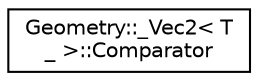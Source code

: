 digraph "Graphical Class Hierarchy"
{
  edge [fontname="Helvetica",fontsize="10",labelfontname="Helvetica",labelfontsize="10"];
  node [fontname="Helvetica",fontsize="10",shape=record];
  rankdir="LR";
  Node1 [label="Geometry::_Vec2\< T\l_ \>::Comparator",height=0.2,width=0.4,color="black", fillcolor="white", style="filled",URL="$classGeometry_1_1__Vec2_1_1Comparator.html"];
}
